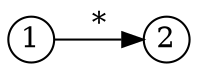 digraph GSS {
    rankdir=LR
    node [shape=circle fixedsize=true width=0.3]
    1 -> 2 [label="*"]
}
